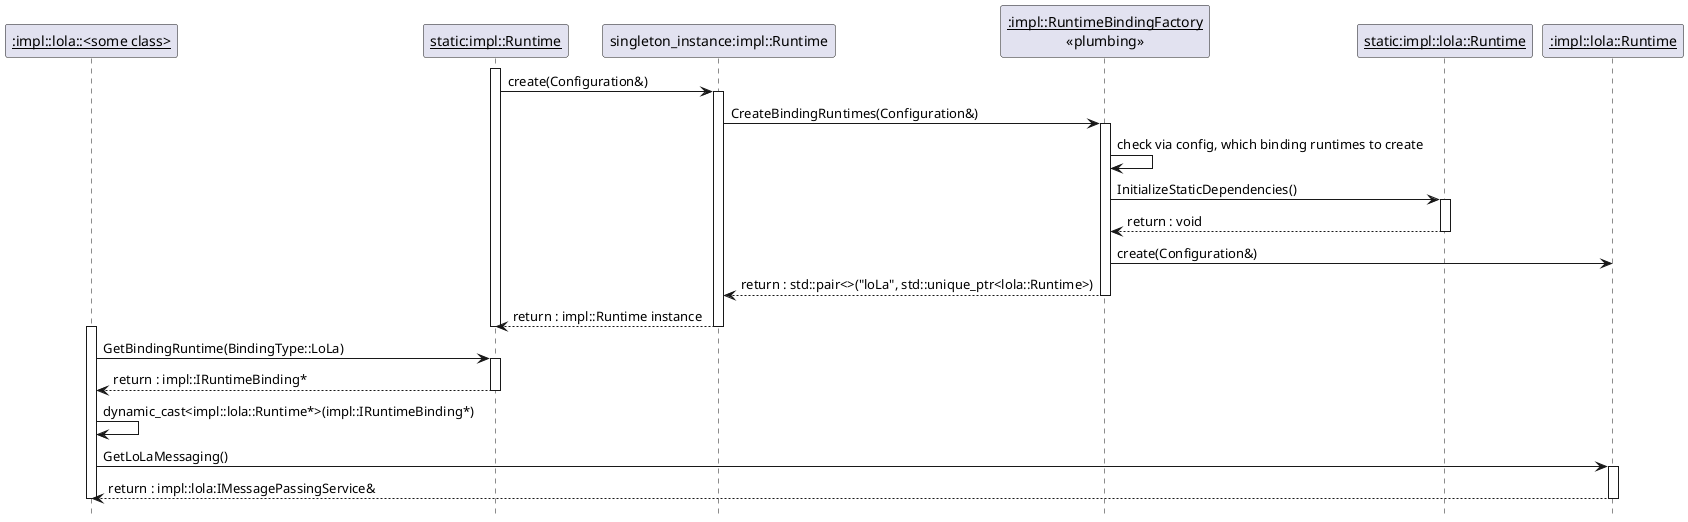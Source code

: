 @startuml

hide footbox

participant "<u>:impl::lola::<some class></u>" as lolaClass
participant "<u>static:impl::Runtime</u>" as staticRuntime
participant "singleton_instance:impl::Runtime" as runtimeInstance
participant "<u>:impl::RuntimeBindingFactory</u>\n<<plumbing>>" as bindingFactory
participant "<u>static:impl::lola::Runtime</u>" as staticLolaRuntime
participant "<u>:impl::lola::Runtime</u>" as lolaRuntime

activate staticRuntime
staticRuntime -> runtimeInstance : create(Configuration&)
activate runtimeInstance

runtimeInstance -> bindingFactory : CreateBindingRuntimes(Configuration&)
activate bindingFactory

bindingFactory -> bindingFactory : check via config, which binding runtimes to create

bindingFactory -> staticLolaRuntime : InitializeStaticDependencies()
activate staticLolaRuntime
staticLolaRuntime --> bindingFactory : return : void
deactivate staticLolaRuntime

bindingFactory -> lolaRuntime : create(Configuration&)
bindingFactory --> runtimeInstance : return : std::pair<>("loLa", std::unique_ptr<lola::Runtime>)
deactivate bindingFactory

runtimeInstance --> staticRuntime : return : impl::Runtime instance
deactivate runtimeInstance
deactivate staticRuntime

activate lolaClass
lolaClass -> staticRuntime : GetBindingRuntime(BindingType::LoLa)
activate staticRuntime
staticRuntime --> lolaClass : return : impl::IRuntimeBinding*
deactivate staticRuntime

lolaClass -> lolaClass : dynamic_cast<impl::lola::Runtime*>(impl::IRuntimeBinding*)

lolaClass -> lolaRuntime : GetLoLaMessaging()
activate lolaRuntime
lolaRuntime --> lolaClass : return : impl::lola:IMessagePassingService&
deactivate lolaRuntime
deactivate lolaClass

@enduml